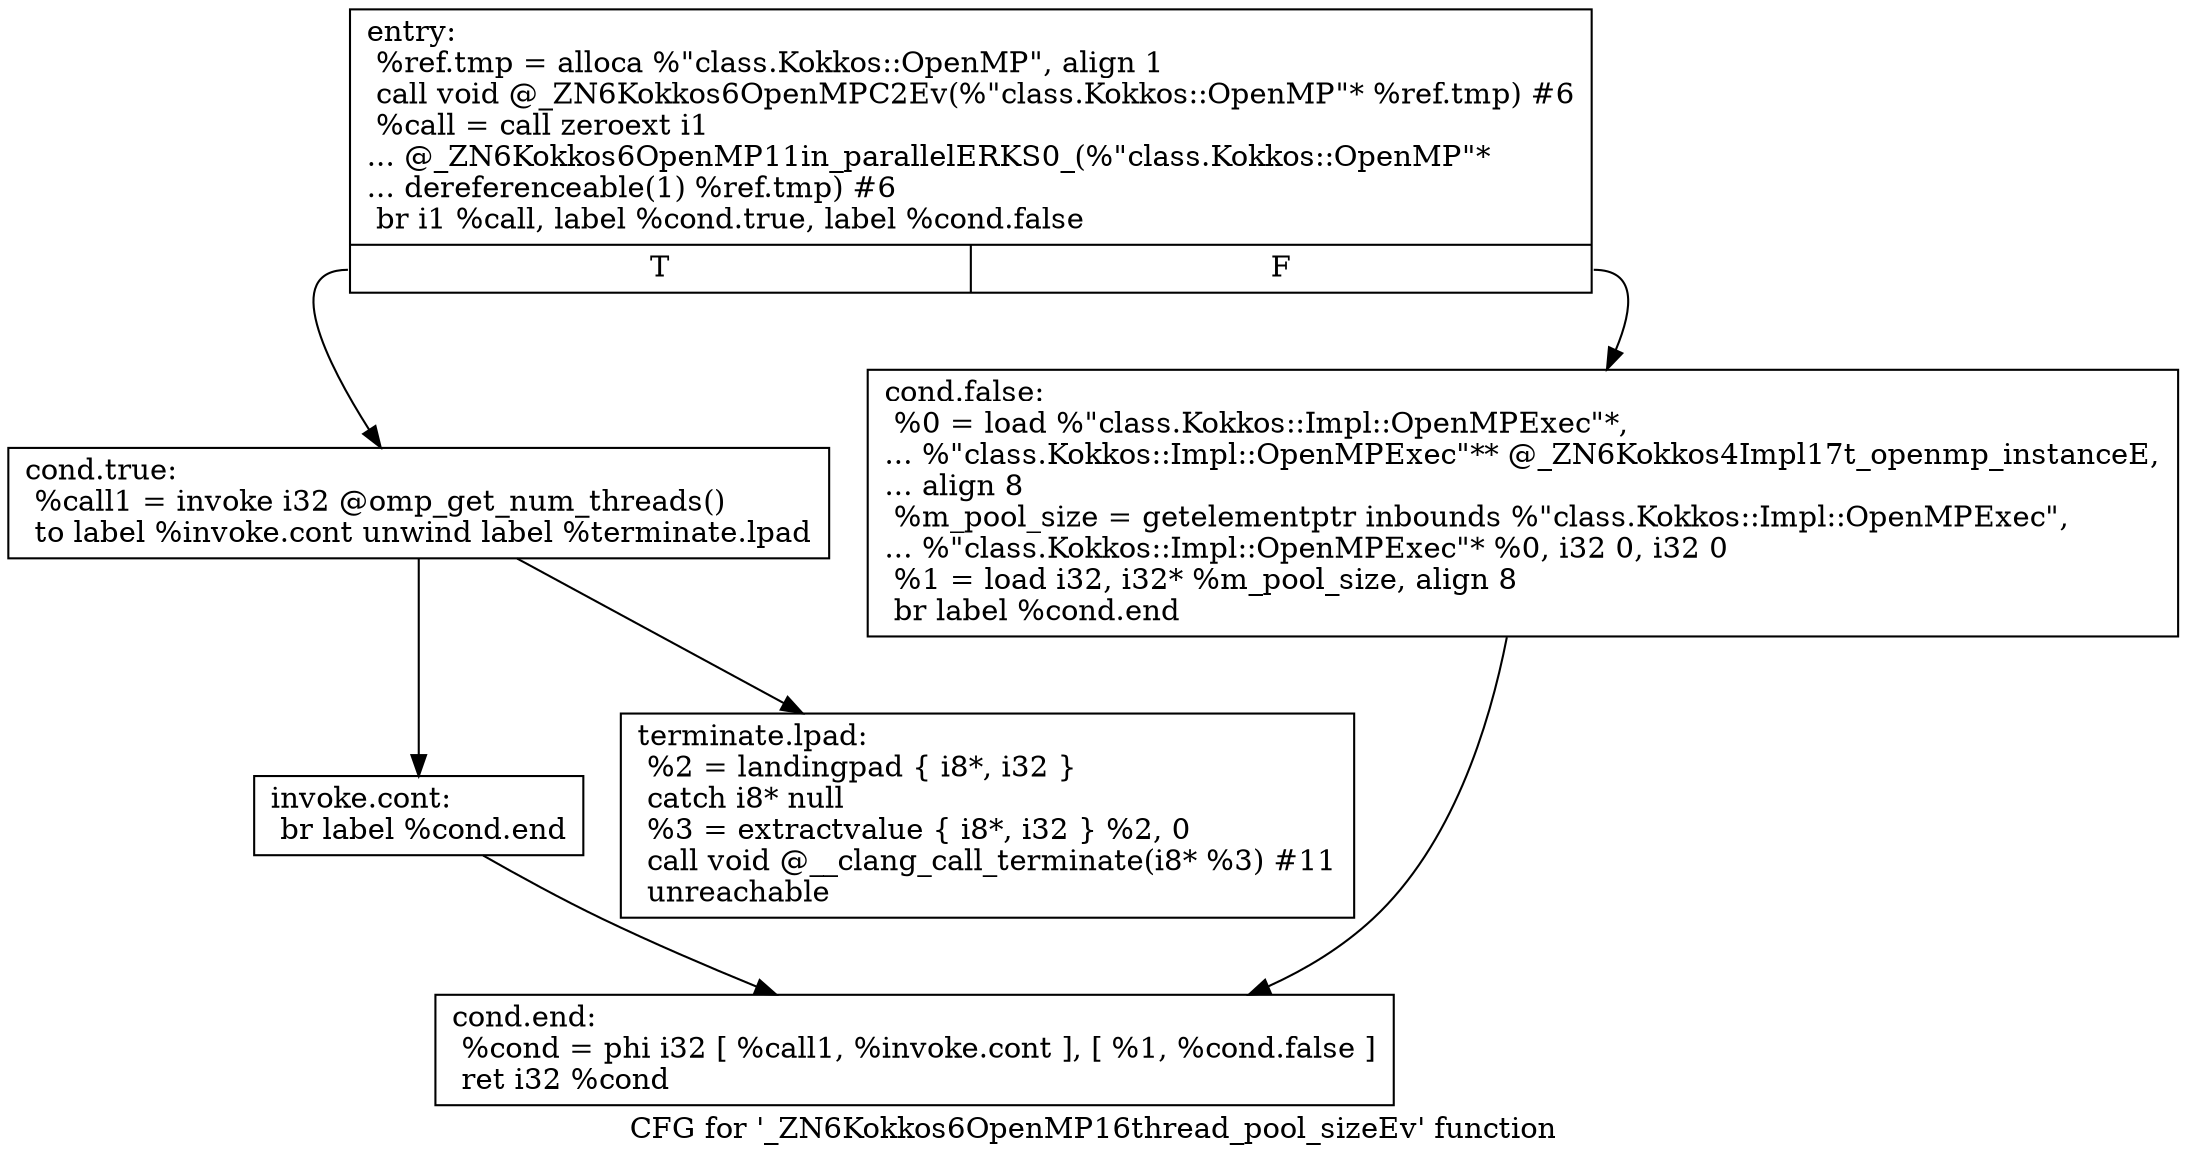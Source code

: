 digraph "CFG for '_ZN6Kokkos6OpenMP16thread_pool_sizeEv' function" {
	label="CFG for '_ZN6Kokkos6OpenMP16thread_pool_sizeEv' function";

	Node0x5e7dc80 [shape=record,label="{entry:\l  %ref.tmp = alloca %\"class.Kokkos::OpenMP\", align 1\l  call void @_ZN6Kokkos6OpenMPC2Ev(%\"class.Kokkos::OpenMP\"* %ref.tmp) #6\l  %call = call zeroext i1\l... @_ZN6Kokkos6OpenMP11in_parallelERKS0_(%\"class.Kokkos::OpenMP\"*\l... dereferenceable(1) %ref.tmp) #6\l  br i1 %call, label %cond.true, label %cond.false\l|{<s0>T|<s1>F}}"];
	Node0x5e7dc80:s0 -> Node0x5e7dfd0;
	Node0x5e7dc80:s1 -> Node0x5e7e080;
	Node0x5e7dfd0 [shape=record,label="{cond.true:                                        \l  %call1 = invoke i32 @omp_get_num_threads()\l          to label %invoke.cont unwind label %terminate.lpad\l}"];
	Node0x5e7dfd0 -> Node0x5e7e1c0;
	Node0x5e7dfd0 -> Node0x5e7e240;
	Node0x5e7e1c0 [shape=record,label="{invoke.cont:                                      \l  br label %cond.end\l}"];
	Node0x5e7e1c0 -> Node0x5e7e5a0;
	Node0x5e7e080 [shape=record,label="{cond.false:                                       \l  %0 = load %\"class.Kokkos::Impl::OpenMPExec\"*,\l... %\"class.Kokkos::Impl::OpenMPExec\"** @_ZN6Kokkos4Impl17t_openmp_instanceE,\l... align 8\l  %m_pool_size = getelementptr inbounds %\"class.Kokkos::Impl::OpenMPExec\",\l... %\"class.Kokkos::Impl::OpenMPExec\"* %0, i32 0, i32 0\l  %1 = load i32, i32* %m_pool_size, align 8\l  br label %cond.end\l}"];
	Node0x5e7e080 -> Node0x5e7e5a0;
	Node0x5e7e5a0 [shape=record,label="{cond.end:                                         \l  %cond = phi i32 [ %call1, %invoke.cont ], [ %1, %cond.false ]\l  ret i32 %cond\l}"];
	Node0x5e7e240 [shape=record,label="{terminate.lpad:                                   \l  %2 = landingpad \{ i8*, i32 \}\l          catch i8* null\l  %3 = extractvalue \{ i8*, i32 \} %2, 0\l  call void @__clang_call_terminate(i8* %3) #11\l  unreachable\l}"];
}
